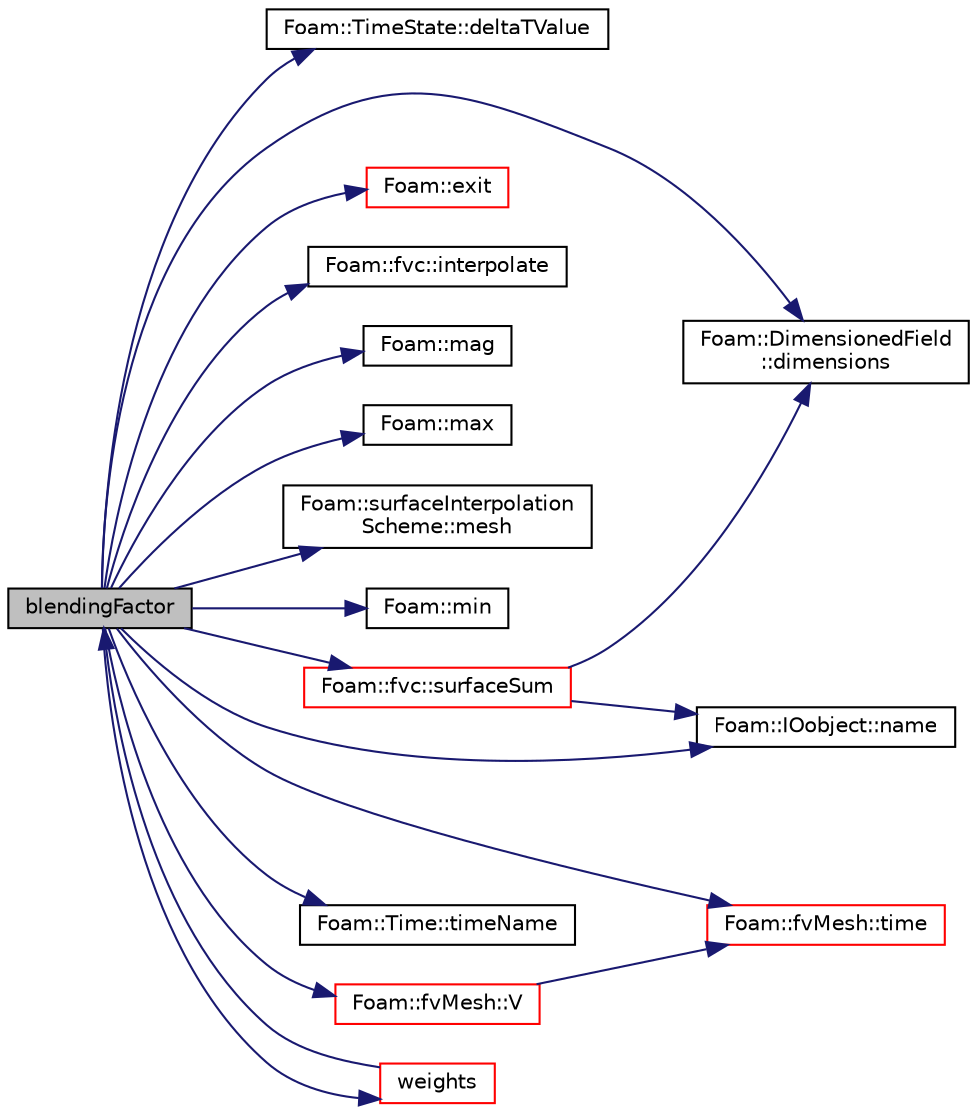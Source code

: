 digraph "blendingFactor"
{
  bgcolor="transparent";
  edge [fontname="Helvetica",fontsize="10",labelfontname="Helvetica",labelfontsize="10"];
  node [fontname="Helvetica",fontsize="10",shape=record];
  rankdir="LR";
  Node361 [label="blendingFactor",height=0.2,width=0.4,color="black", fillcolor="grey75", style="filled", fontcolor="black"];
  Node361 -> Node362 [color="midnightblue",fontsize="10",style="solid",fontname="Helvetica"];
  Node362 [label="Foam::TimeState::deltaTValue",height=0.2,width=0.4,color="black",URL="$a27469.html#a7b713a001e890d3c08ba20b49294c99b",tooltip="Return time step value. "];
  Node361 -> Node363 [color="midnightblue",fontsize="10",style="solid",fontname="Helvetica"];
  Node363 [label="Foam::DimensionedField\l::dimensions",height=0.2,width=0.4,color="black",URL="$a27497.html#a512673c2674ca2d38885f1bb5f6994fb",tooltip="Return dimensions. "];
  Node361 -> Node364 [color="midnightblue",fontsize="10",style="solid",fontname="Helvetica"];
  Node364 [label="Foam::exit",height=0.2,width=0.4,color="red",URL="$a21851.html#a06ca7250d8e89caf05243ec094843642"];
  Node361 -> Node413 [color="midnightblue",fontsize="10",style="solid",fontname="Helvetica"];
  Node413 [label="Foam::fvc::interpolate",height=0.2,width=0.4,color="black",URL="$a21861.html#a768cc91e806b7278729a11134de57ecf",tooltip="Interpolate field onto faces using scheme given by Istream. "];
  Node361 -> Node414 [color="midnightblue",fontsize="10",style="solid",fontname="Helvetica"];
  Node414 [label="Foam::mag",height=0.2,width=0.4,color="black",URL="$a21851.html#a929da2a3fdcf3dacbbe0487d3a330dae"];
  Node361 -> Node415 [color="midnightblue",fontsize="10",style="solid",fontname="Helvetica"];
  Node415 [label="Foam::max",height=0.2,width=0.4,color="black",URL="$a21851.html#ac993e906cf2774ae77e666bc24e81733"];
  Node361 -> Node416 [color="midnightblue",fontsize="10",style="solid",fontname="Helvetica"];
  Node416 [label="Foam::surfaceInterpolation\lScheme::mesh",height=0.2,width=0.4,color="black",URL="$a24109.html#a470f06cfb9b6ee887cd85d63de275607",tooltip="Return mesh reference. "];
  Node361 -> Node417 [color="midnightblue",fontsize="10",style="solid",fontname="Helvetica"];
  Node417 [label="Foam::min",height=0.2,width=0.4,color="black",URL="$a21851.html#a253e112ad2d56d96230ff39ea7f442dc"];
  Node361 -> Node418 [color="midnightblue",fontsize="10",style="solid",fontname="Helvetica"];
  Node418 [label="Foam::IOobject::name",height=0.2,width=0.4,color="black",URL="$a27249.html#acc80e00a8ac919288fb55bd14cc88bf6",tooltip="Return name. "];
  Node361 -> Node419 [color="midnightblue",fontsize="10",style="solid",fontname="Helvetica"];
  Node419 [label="Foam::fvc::surfaceSum",height=0.2,width=0.4,color="red",URL="$a21861.html#aa0a1e3c4ec02aa6a37f517c4d5270046"];
  Node419 -> Node418 [color="midnightblue",fontsize="10",style="solid",fontname="Helvetica"];
  Node419 -> Node363 [color="midnightblue",fontsize="10",style="solid",fontname="Helvetica"];
  Node361 -> Node429 [color="midnightblue",fontsize="10",style="solid",fontname="Helvetica"];
  Node429 [label="Foam::fvMesh::time",height=0.2,width=0.4,color="red",URL="$a23593.html#a0d94096809fe3376b29a2a29ca11bb18",tooltip="Return the top-level database. "];
  Node361 -> Node664 [color="midnightblue",fontsize="10",style="solid",fontname="Helvetica"];
  Node664 [label="Foam::Time::timeName",height=0.2,width=0.4,color="black",URL="$a27457.html#a5ae6a110de1b22323e19a46943c7f0c1",tooltip="Return time name of given scalar time. "];
  Node361 -> Node428 [color="midnightblue",fontsize="10",style="solid",fontname="Helvetica"];
  Node428 [label="Foam::fvMesh::V",height=0.2,width=0.4,color="red",URL="$a23593.html#a13990535f2b5c121ee3f2dcd8c5c8b58",tooltip="Return cell volumes. "];
  Node428 -> Node429 [color="midnightblue",fontsize="10",style="solid",fontname="Helvetica"];
  Node361 -> Node665 [color="midnightblue",fontsize="10",style="solid",fontname="Helvetica"];
  Node665 [label="weights",height=0.2,width=0.4,color="red",URL="$a23969.html#a3850190d622c7d30ee9b7357d248d2b4",tooltip="Return the interpolation weighting factors. "];
  Node665 -> Node361 [color="midnightblue",fontsize="10",style="solid",fontname="Helvetica"];
}
